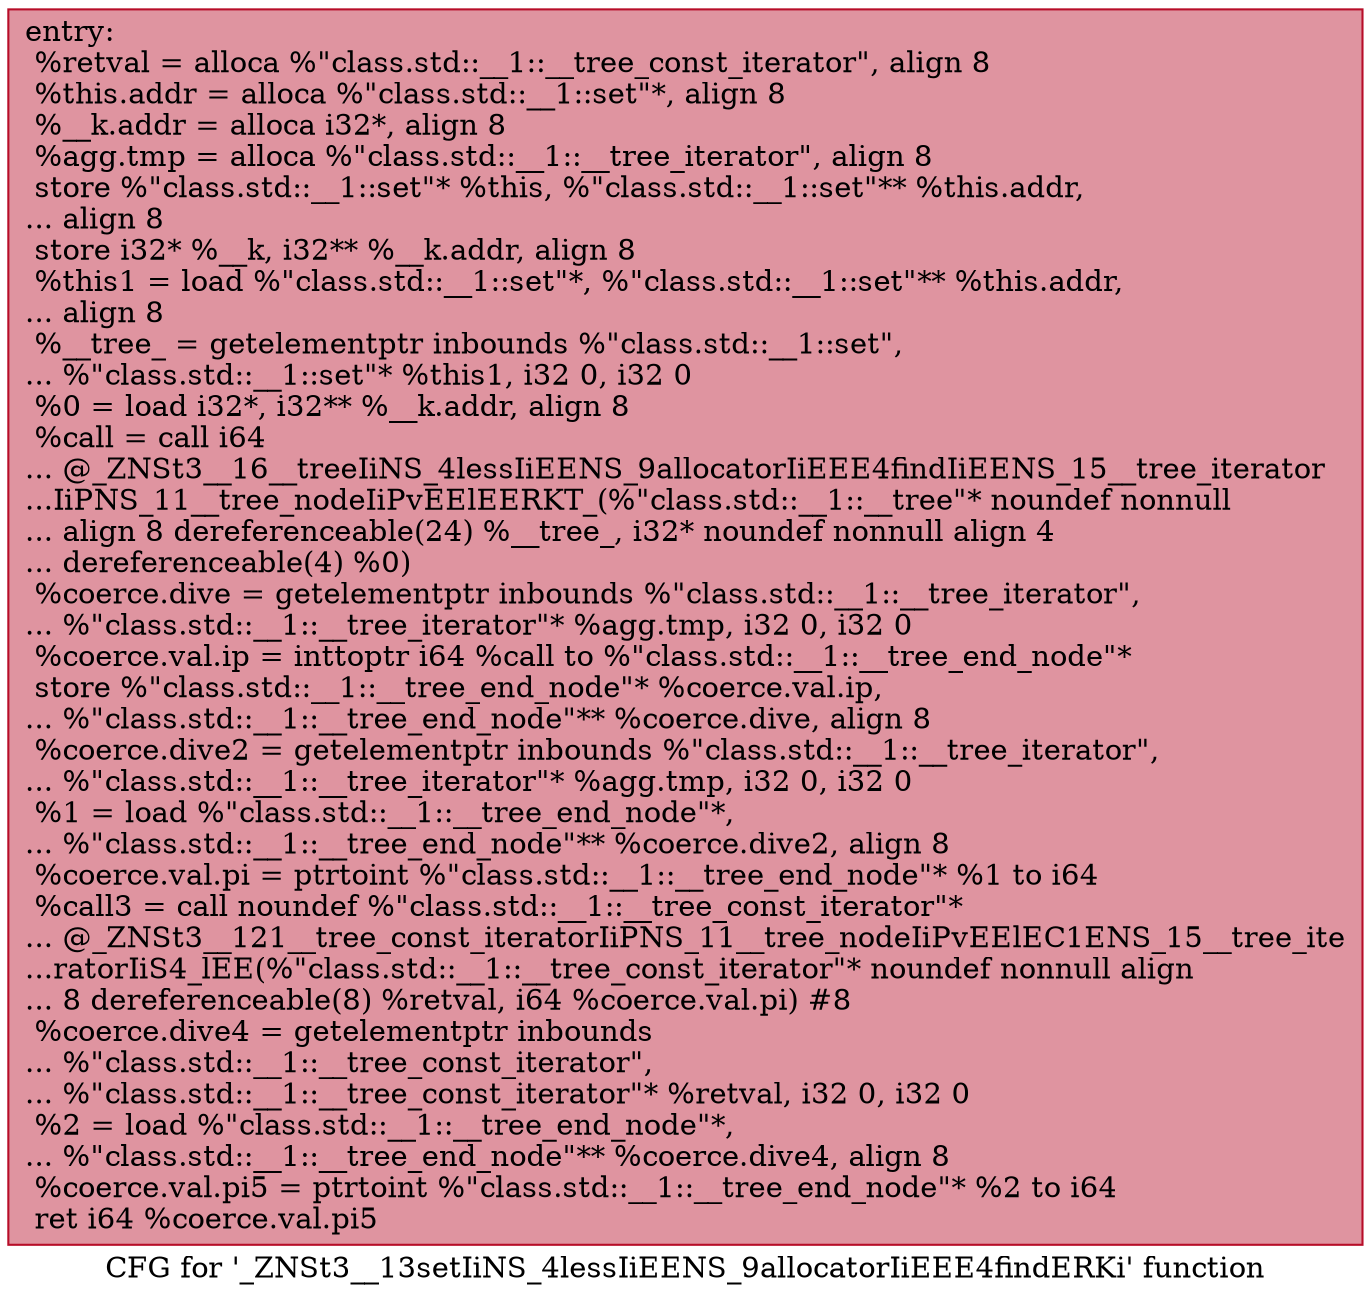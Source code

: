 digraph "CFG for '_ZNSt3__13setIiNS_4lessIiEENS_9allocatorIiEEE4findERKi' function" {
	label="CFG for '_ZNSt3__13setIiNS_4lessIiEENS_9allocatorIiEEE4findERKi' function";

	Node0x600002556d00 [shape=record,color="#b70d28ff", style=filled, fillcolor="#b70d2870",label="{entry:\l  %retval = alloca %\"class.std::__1::__tree_const_iterator\", align 8\l  %this.addr = alloca %\"class.std::__1::set\"*, align 8\l  %__k.addr = alloca i32*, align 8\l  %agg.tmp = alloca %\"class.std::__1::__tree_iterator\", align 8\l  store %\"class.std::__1::set\"* %this, %\"class.std::__1::set\"** %this.addr,\l... align 8\l  store i32* %__k, i32** %__k.addr, align 8\l  %this1 = load %\"class.std::__1::set\"*, %\"class.std::__1::set\"** %this.addr,\l... align 8\l  %__tree_ = getelementptr inbounds %\"class.std::__1::set\",\l... %\"class.std::__1::set\"* %this1, i32 0, i32 0\l  %0 = load i32*, i32** %__k.addr, align 8\l  %call = call i64\l... @_ZNSt3__16__treeIiNS_4lessIiEENS_9allocatorIiEEE4findIiEENS_15__tree_iterator\l...IiPNS_11__tree_nodeIiPvEElEERKT_(%\"class.std::__1::__tree\"* noundef nonnull\l... align 8 dereferenceable(24) %__tree_, i32* noundef nonnull align 4\l... dereferenceable(4) %0)\l  %coerce.dive = getelementptr inbounds %\"class.std::__1::__tree_iterator\",\l... %\"class.std::__1::__tree_iterator\"* %agg.tmp, i32 0, i32 0\l  %coerce.val.ip = inttoptr i64 %call to %\"class.std::__1::__tree_end_node\"*\l  store %\"class.std::__1::__tree_end_node\"* %coerce.val.ip,\l... %\"class.std::__1::__tree_end_node\"** %coerce.dive, align 8\l  %coerce.dive2 = getelementptr inbounds %\"class.std::__1::__tree_iterator\",\l... %\"class.std::__1::__tree_iterator\"* %agg.tmp, i32 0, i32 0\l  %1 = load %\"class.std::__1::__tree_end_node\"*,\l... %\"class.std::__1::__tree_end_node\"** %coerce.dive2, align 8\l  %coerce.val.pi = ptrtoint %\"class.std::__1::__tree_end_node\"* %1 to i64\l  %call3 = call noundef %\"class.std::__1::__tree_const_iterator\"*\l... @_ZNSt3__121__tree_const_iteratorIiPNS_11__tree_nodeIiPvEElEC1ENS_15__tree_ite\l...ratorIiS4_lEE(%\"class.std::__1::__tree_const_iterator\"* noundef nonnull align\l... 8 dereferenceable(8) %retval, i64 %coerce.val.pi) #8\l  %coerce.dive4 = getelementptr inbounds\l... %\"class.std::__1::__tree_const_iterator\",\l... %\"class.std::__1::__tree_const_iterator\"* %retval, i32 0, i32 0\l  %2 = load %\"class.std::__1::__tree_end_node\"*,\l... %\"class.std::__1::__tree_end_node\"** %coerce.dive4, align 8\l  %coerce.val.pi5 = ptrtoint %\"class.std::__1::__tree_end_node\"* %2 to i64\l  ret i64 %coerce.val.pi5\l}"];
}
